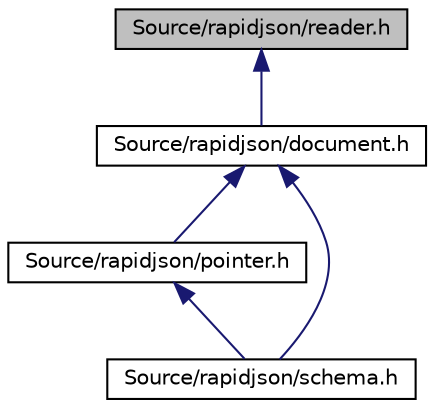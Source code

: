 digraph "Source/rapidjson/reader.h"
{
 // LATEX_PDF_SIZE
  edge [fontname="Helvetica",fontsize="10",labelfontname="Helvetica",labelfontsize="10"];
  node [fontname="Helvetica",fontsize="10",shape=record];
  Node1 [label="Source/rapidjson/reader.h",height=0.2,width=0.4,color="black", fillcolor="grey75", style="filled", fontcolor="black",tooltip=" "];
  Node1 -> Node2 [dir="back",color="midnightblue",fontsize="10",style="solid",fontname="Helvetica"];
  Node2 [label="Source/rapidjson/document.h",height=0.2,width=0.4,color="black", fillcolor="white", style="filled",URL="$document_8h.html",tooltip=" "];
  Node2 -> Node3 [dir="back",color="midnightblue",fontsize="10",style="solid",fontname="Helvetica"];
  Node3 [label="Source/rapidjson/pointer.h",height=0.2,width=0.4,color="black", fillcolor="white", style="filled",URL="$pointer_8h_source.html",tooltip=" "];
  Node3 -> Node4 [dir="back",color="midnightblue",fontsize="10",style="solid",fontname="Helvetica"];
  Node4 [label="Source/rapidjson/schema.h",height=0.2,width=0.4,color="black", fillcolor="white", style="filled",URL="$schema_8h_source.html",tooltip=" "];
  Node2 -> Node4 [dir="back",color="midnightblue",fontsize="10",style="solid",fontname="Helvetica"];
}
